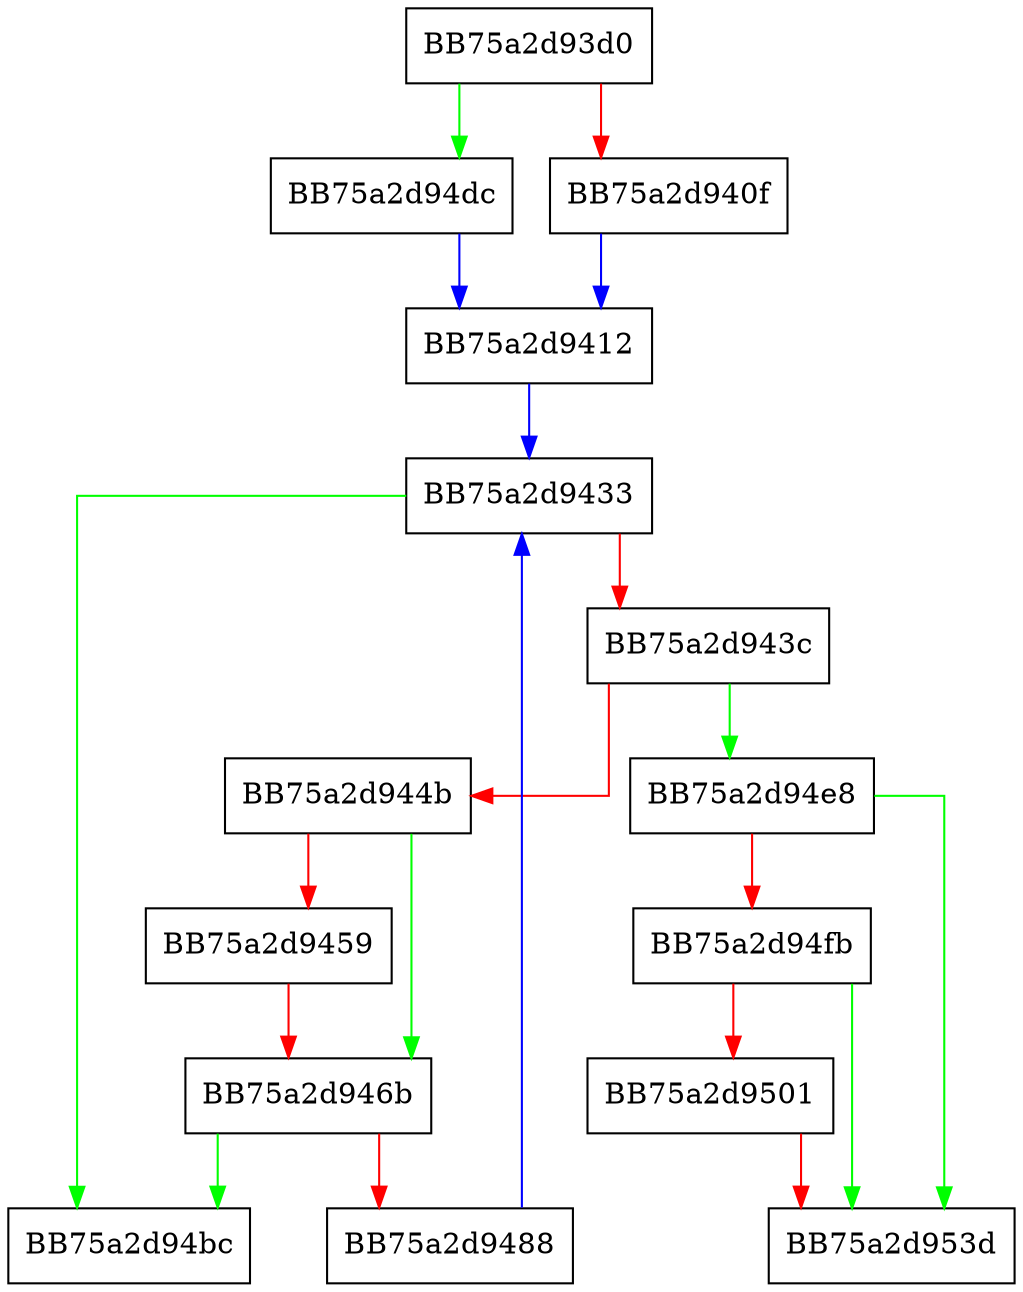 digraph WriteMemory {
  node [shape="box"];
  graph [splines=ortho];
  BB75a2d93d0 -> BB75a2d94dc [color="green"];
  BB75a2d93d0 -> BB75a2d940f [color="red"];
  BB75a2d940f -> BB75a2d9412 [color="blue"];
  BB75a2d9412 -> BB75a2d9433 [color="blue"];
  BB75a2d9433 -> BB75a2d94bc [color="green"];
  BB75a2d9433 -> BB75a2d943c [color="red"];
  BB75a2d943c -> BB75a2d94e8 [color="green"];
  BB75a2d943c -> BB75a2d944b [color="red"];
  BB75a2d944b -> BB75a2d946b [color="green"];
  BB75a2d944b -> BB75a2d9459 [color="red"];
  BB75a2d9459 -> BB75a2d946b [color="red"];
  BB75a2d946b -> BB75a2d94bc [color="green"];
  BB75a2d946b -> BB75a2d9488 [color="red"];
  BB75a2d9488 -> BB75a2d9433 [color="blue"];
  BB75a2d94dc -> BB75a2d9412 [color="blue"];
  BB75a2d94e8 -> BB75a2d953d [color="green"];
  BB75a2d94e8 -> BB75a2d94fb [color="red"];
  BB75a2d94fb -> BB75a2d953d [color="green"];
  BB75a2d94fb -> BB75a2d9501 [color="red"];
  BB75a2d9501 -> BB75a2d953d [color="red"];
}